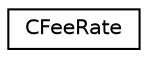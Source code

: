 digraph "Graphical Class Hierarchy"
{
  edge [fontname="Helvetica",fontsize="10",labelfontname="Helvetica",labelfontsize="10"];
  node [fontname="Helvetica",fontsize="10",shape=record];
  rankdir="LR";
  Node0 [label="CFeeRate",height=0.2,width=0.4,color="black", fillcolor="white", style="filled",URL="$class_c_fee_rate.html",tooltip="Fee rate in satoshis per kilobyte: CAmount / kB. "];
}
